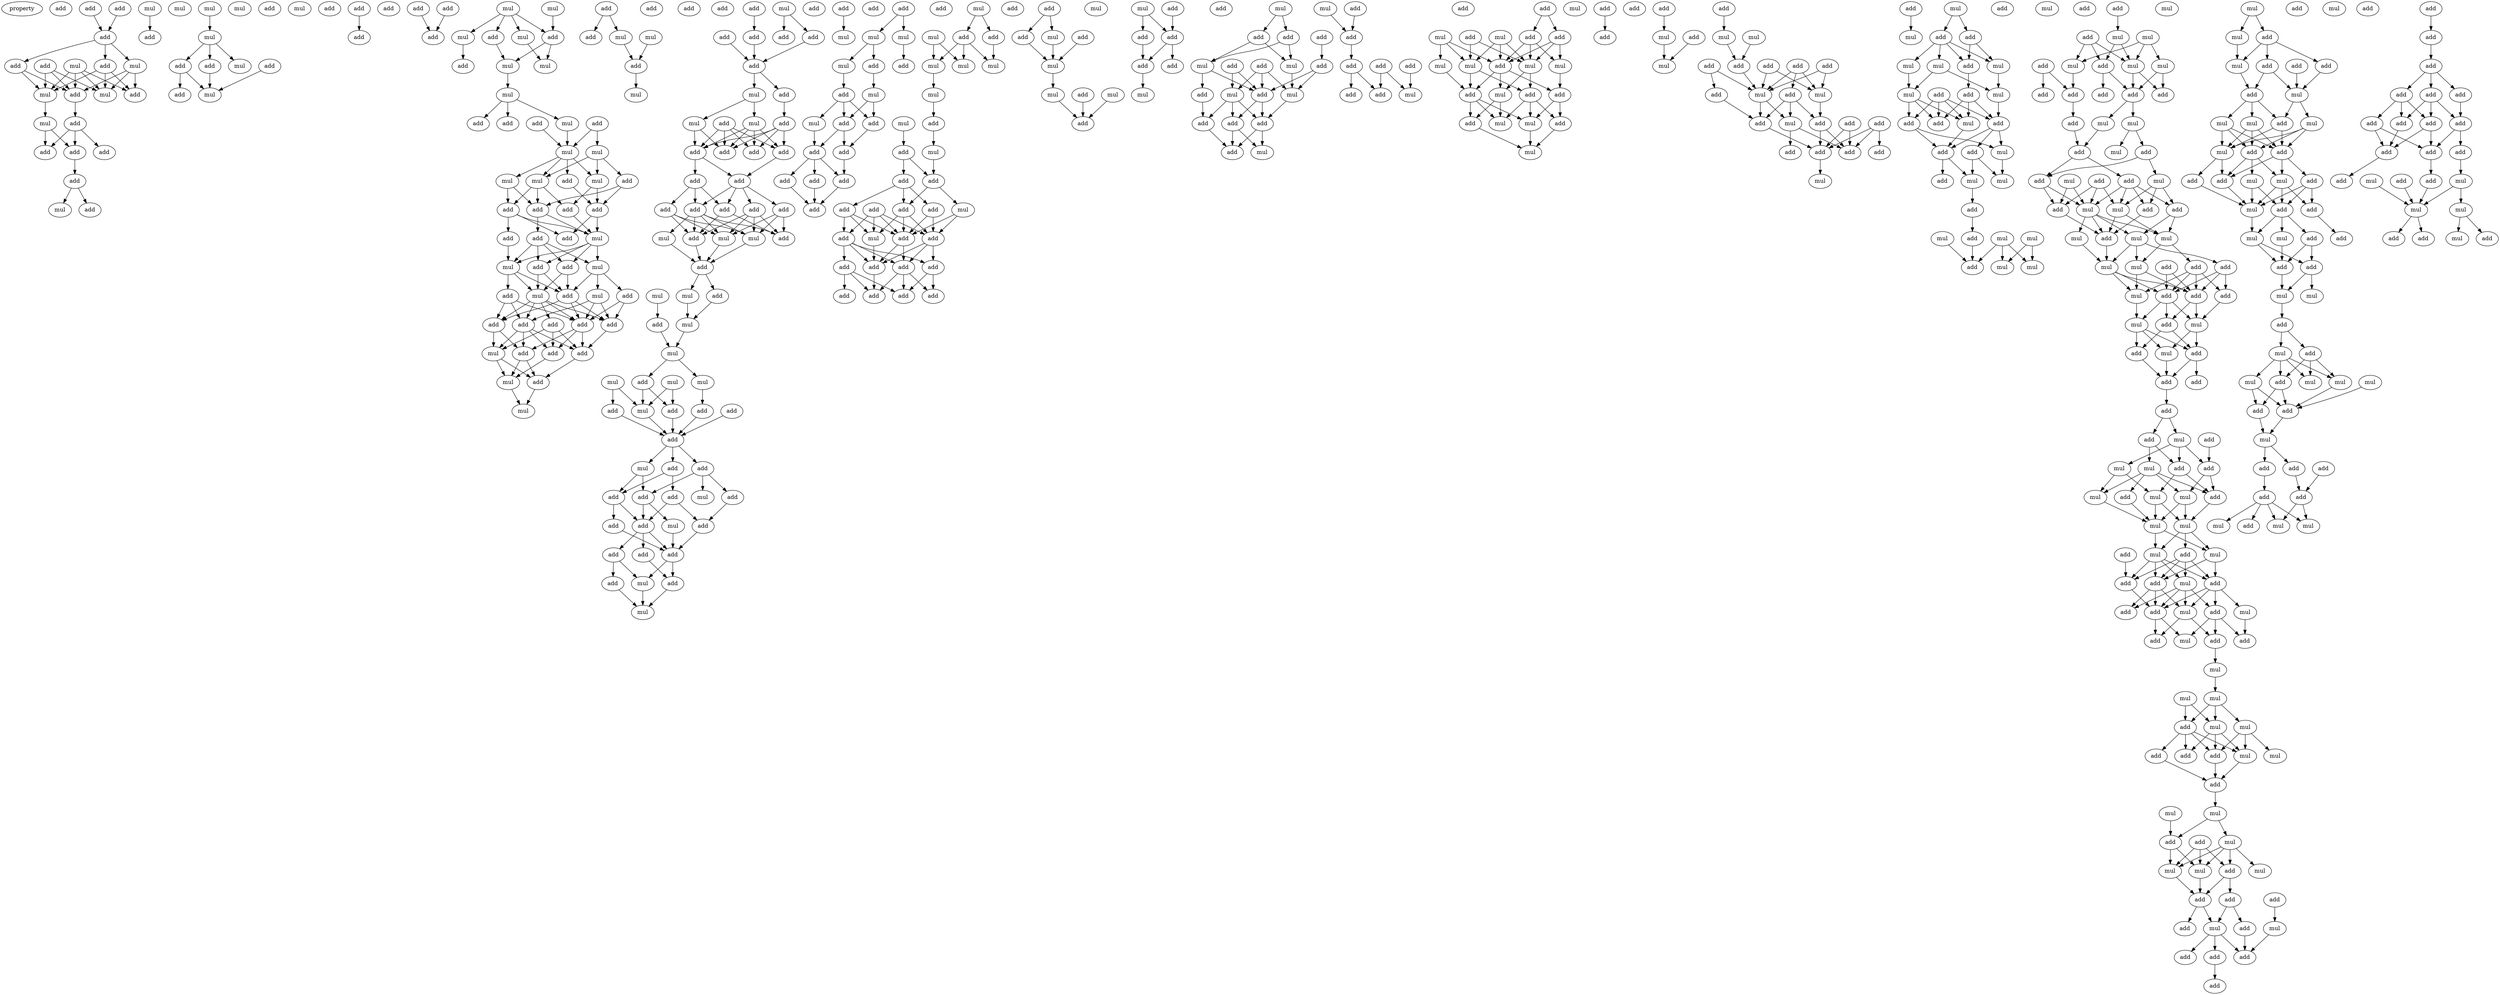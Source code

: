 digraph {
    node [fontcolor=black]
    property [mul=2,lf=1.3]
    0 [ label = add ];
    1 [ label = add ];
    2 [ label = add ];
    3 [ label = add ];
    4 [ label = mul ];
    5 [ label = add ];
    6 [ label = add ];
    7 [ label = add ];
    8 [ label = mul ];
    9 [ label = mul ];
    10 [ label = add ];
    11 [ label = add ];
    12 [ label = mul ];
    13 [ label = add ];
    14 [ label = mul ];
    15 [ label = mul ];
    16 [ label = add ];
    17 [ label = mul ];
    18 [ label = add ];
    19 [ label = add ];
    20 [ label = add ];
    21 [ label = add ];
    22 [ label = mul ];
    23 [ label = mul ];
    24 [ label = mul ];
    25 [ label = add ];
    26 [ label = add ];
    27 [ label = mul ];
    28 [ label = add ];
    29 [ label = add ];
    30 [ label = mul ];
    31 [ label = add ];
    32 [ label = add ];
    33 [ label = mul ];
    34 [ label = mul ];
    35 [ label = add ];
    36 [ label = add ];
    37 [ label = add ];
    38 [ label = add ];
    39 [ label = add ];
    40 [ label = add ];
    41 [ label = add ];
    42 [ label = mul ];
    43 [ label = mul ];
    44 [ label = mul ];
    45 [ label = add ];
    46 [ label = mul ];
    47 [ label = add ];
    48 [ label = add ];
    49 [ label = mul ];
    50 [ label = mul ];
    51 [ label = mul ];
    52 [ label = add ];
    53 [ label = add ];
    54 [ label = add ];
    55 [ label = mul ];
    56 [ label = add ];
    57 [ label = mul ];
    58 [ label = mul ];
    59 [ label = add ];
    60 [ label = mul ];
    61 [ label = mul ];
    62 [ label = mul ];
    63 [ label = add ];
    64 [ label = add ];
    65 [ label = add ];
    66 [ label = add ];
    67 [ label = add ];
    68 [ label = add ];
    69 [ label = add ];
    70 [ label = mul ];
    71 [ label = add ];
    72 [ label = add ];
    73 [ label = add ];
    74 [ label = mul ];
    75 [ label = mul ];
    76 [ label = add ];
    77 [ label = add ];
    78 [ label = mul ];
    79 [ label = add ];
    80 [ label = mul ];
    81 [ label = add ];
    82 [ label = add ];
    83 [ label = add ];
    84 [ label = add ];
    85 [ label = add ];
    86 [ label = mul ];
    87 [ label = add ];
    88 [ label = add ];
    89 [ label = add ];
    90 [ label = mul ];
    91 [ label = add ];
    92 [ label = mul ];
    93 [ label = add ];
    94 [ label = add ];
    95 [ label = mul ];
    96 [ label = mul ];
    97 [ label = add ];
    98 [ label = add ];
    99 [ label = add ];
    100 [ label = mul ];
    101 [ label = add ];
    102 [ label = add ];
    103 [ label = mul ];
    104 [ label = add ];
    105 [ label = add ];
    106 [ label = add ];
    107 [ label = add ];
    108 [ label = add ];
    109 [ label = add ];
    110 [ label = mul ];
    111 [ label = add ];
    112 [ label = add ];
    113 [ label = mul ];
    114 [ label = mul ];
    115 [ label = add ];
    116 [ label = add ];
    117 [ label = add ];
    118 [ label = add ];
    119 [ label = add ];
    120 [ label = add ];
    121 [ label = add ];
    122 [ label = add ];
    123 [ label = add ];
    124 [ label = add ];
    125 [ label = add ];
    126 [ label = add ];
    127 [ label = mul ];
    128 [ label = mul ];
    129 [ label = add ];
    130 [ label = mul ];
    131 [ label = add ];
    132 [ label = add ];
    133 [ label = mul ];
    134 [ label = add ];
    135 [ label = mul ];
    136 [ label = add ];
    137 [ label = add ];
    138 [ label = mul ];
    139 [ label = mul ];
    140 [ label = mul ];
    141 [ label = mul ];
    142 [ label = mul ];
    143 [ label = add ];
    144 [ label = mul ];
    145 [ label = add ];
    146 [ label = add ];
    147 [ label = mul ];
    148 [ label = add ];
    149 [ label = add ];
    150 [ label = add ];
    151 [ label = add ];
    152 [ label = add ];
    153 [ label = mul ];
    154 [ label = add ];
    155 [ label = add ];
    156 [ label = add ];
    157 [ label = add ];
    158 [ label = mul ];
    159 [ label = add ];
    160 [ label = mul ];
    161 [ label = add ];
    162 [ label = add ];
    163 [ label = add ];
    164 [ label = add ];
    165 [ label = add ];
    166 [ label = add ];
    167 [ label = mul ];
    168 [ label = add ];
    169 [ label = add ];
    170 [ label = add ];
    171 [ label = add ];
    172 [ label = mul ];
    173 [ label = mul ];
    174 [ label = mul ];
    175 [ label = mul ];
    176 [ label = add ];
    177 [ label = add ];
    178 [ label = mul ];
    179 [ label = add ];
    180 [ label = add ];
    181 [ label = mul ];
    182 [ label = add ];
    183 [ label = add ];
    184 [ label = add ];
    185 [ label = add ];
    186 [ label = add ];
    187 [ label = add ];
    188 [ label = add ];
    189 [ label = mul ];
    190 [ label = add ];
    191 [ label = add ];
    192 [ label = mul ];
    193 [ label = mul ];
    194 [ label = mul ];
    195 [ label = mul ];
    196 [ label = add ];
    197 [ label = mul ];
    198 [ label = add ];
    199 [ label = mul ];
    200 [ label = mul ];
    201 [ label = add ];
    202 [ label = add ];
    203 [ label = add ];
    204 [ label = add ];
    205 [ label = add ];
    206 [ label = add ];
    207 [ label = add ];
    208 [ label = mul ];
    209 [ label = add ];
    210 [ label = mul ];
    211 [ label = add ];
    212 [ label = add ];
    213 [ label = add ];
    214 [ label = add ];
    215 [ label = add ];
    216 [ label = add ];
    217 [ label = add ];
    218 [ label = add ];
    219 [ label = add ];
    220 [ label = add ];
    221 [ label = add ];
    222 [ label = add ];
    223 [ label = mul ];
    224 [ label = add ];
    225 [ label = mul ];
    226 [ label = mul ];
    227 [ label = add ];
    228 [ label = mul ];
    229 [ label = mul ];
    230 [ label = add ];
    231 [ label = mul ];
    232 [ label = add ];
    233 [ label = add ];
    234 [ label = add ];
    235 [ label = add ];
    236 [ label = add ];
    237 [ label = add ];
    238 [ label = mul ];
    239 [ label = mul ];
    240 [ label = add ];
    241 [ label = add ];
    242 [ label = add ];
    243 [ label = mul ];
    244 [ label = add ];
    245 [ label = mul ];
    246 [ label = add ];
    247 [ label = add ];
    248 [ label = add ];
    249 [ label = mul ];
    250 [ label = add ];
    251 [ label = mul ];
    252 [ label = add ];
    253 [ label = add ];
    254 [ label = add ];
    255 [ label = add ];
    256 [ label = mul ];
    257 [ label = add ];
    258 [ label = mul ];
    259 [ label = add ];
    260 [ label = add ];
    261 [ label = add ];
    262 [ label = add ];
    263 [ label = add ];
    264 [ label = mul ];
    265 [ label = add ];
    266 [ label = add ];
    267 [ label = add ];
    268 [ label = add ];
    269 [ label = mul ];
    270 [ label = mul ];
    271 [ label = add ];
    272 [ label = add ];
    273 [ label = add ];
    274 [ label = mul ];
    275 [ label = mul ];
    276 [ label = mul ];
    277 [ label = mul ];
    278 [ label = mul ];
    279 [ label = add ];
    280 [ label = add ];
    281 [ label = add ];
    282 [ label = mul ];
    283 [ label = add ];
    284 [ label = add ];
    285 [ label = mul ];
    286 [ label = mul ];
    287 [ label = mul ];
    288 [ label = add ];
    289 [ label = add ];
    290 [ label = add ];
    291 [ label = add ];
    292 [ label = add ];
    293 [ label = mul ];
    294 [ label = add ];
    295 [ label = mul ];
    296 [ label = mul ];
    297 [ label = mul ];
    298 [ label = add ];
    299 [ label = add ];
    300 [ label = add ];
    301 [ label = add ];
    302 [ label = add ];
    303 [ label = add ];
    304 [ label = mul ];
    305 [ label = add ];
    306 [ label = mul ];
    307 [ label = add ];
    308 [ label = add ];
    309 [ label = mul ];
    310 [ label = add ];
    311 [ label = add ];
    312 [ label = add ];
    313 [ label = add ];
    314 [ label = add ];
    315 [ label = add ];
    316 [ label = mul ];
    317 [ label = add ];
    318 [ label = mul ];
    319 [ label = add ];
    320 [ label = mul ];
    321 [ label = add ];
    322 [ label = add ];
    323 [ label = add ];
    324 [ label = mul ];
    325 [ label = mul ];
    326 [ label = mul ];
    327 [ label = add ];
    328 [ label = mul ];
    329 [ label = add ];
    330 [ label = mul ];
    331 [ label = add ];
    332 [ label = mul ];
    333 [ label = add ];
    334 [ label = add ];
    335 [ label = mul ];
    336 [ label = add ];
    337 [ label = add ];
    338 [ label = mul ];
    339 [ label = mul ];
    340 [ label = add ];
    341 [ label = add ];
    342 [ label = mul ];
    343 [ label = mul ];
    344 [ label = mul ];
    345 [ label = add ];
    346 [ label = add ];
    347 [ label = mul ];
    348 [ label = mul ];
    349 [ label = mul ];
    350 [ label = add ];
    351 [ label = add ];
    352 [ label = add ];
    353 [ label = mul ];
    354 [ label = mul ];
    355 [ label = add ];
    356 [ label = mul ];
    357 [ label = add ];
    358 [ label = mul ];
    359 [ label = mul ];
    360 [ label = add ];
    361 [ label = add ];
    362 [ label = add ];
    363 [ label = add ];
    364 [ label = add ];
    365 [ label = mul ];
    366 [ label = add ];
    367 [ label = mul ];
    368 [ label = mul ];
    369 [ label = add ];
    370 [ label = add ];
    371 [ label = add ];
    372 [ label = mul ];
    373 [ label = add ];
    374 [ label = mul ];
    375 [ label = add ];
    376 [ label = mul ];
    377 [ label = mul ];
    378 [ label = add ];
    379 [ label = add ];
    380 [ label = add ];
    381 [ label = add ];
    382 [ label = mul ];
    383 [ label = mul ];
    384 [ label = mul ];
    385 [ label = add ];
    386 [ label = add ];
    387 [ label = mul ];
    388 [ label = mul ];
    389 [ label = add ];
    390 [ label = add ];
    391 [ label = mul ];
    392 [ label = add ];
    393 [ label = add ];
    394 [ label = mul ];
    395 [ label = mul ];
    396 [ label = add ];
    397 [ label = add ];
    398 [ label = add ];
    399 [ label = mul ];
    400 [ label = add ];
    401 [ label = add ];
    402 [ label = add ];
    403 [ label = mul ];
    404 [ label = add ];
    405 [ label = add ];
    406 [ label = mul ];
    407 [ label = add ];
    408 [ label = mul ];
    409 [ label = add ];
    410 [ label = add ];
    411 [ label = mul ];
    412 [ label = mul ];
    413 [ label = add ];
    414 [ label = mul ];
    415 [ label = mul ];
    416 [ label = mul ];
    417 [ label = add ];
    418 [ label = mul ];
    419 [ label = add ];
    420 [ label = mul ];
    421 [ label = mul ];
    422 [ label = add ];
    423 [ label = add ];
    424 [ label = add ];
    425 [ label = mul ];
    426 [ label = add ];
    427 [ label = add ];
    428 [ label = mul ];
    429 [ label = add ];
    430 [ label = mul ];
    431 [ label = add ];
    432 [ label = add ];
    433 [ label = add ];
    434 [ label = mul ];
    435 [ label = mul ];
    436 [ label = mul ];
    437 [ label = mul ];
    438 [ label = add ];
    439 [ label = mul ];
    440 [ label = add ];
    441 [ label = mul ];
    442 [ label = add ];
    443 [ label = mul ];
    444 [ label = add ];
    445 [ label = add ];
    446 [ label = mul ];
    447 [ label = mul ];
    448 [ label = mul ];
    449 [ label = add ];
    450 [ label = add ];
    451 [ label = mul ];
    452 [ label = add ];
    453 [ label = mul ];
    454 [ label = mul ];
    455 [ label = mul ];
    456 [ label = add ];
    457 [ label = add ];
    458 [ label = add ];
    459 [ label = mul ];
    460 [ label = add ];
    461 [ label = add ];
    462 [ label = mul ];
    463 [ label = add ];
    464 [ label = add ];
    465 [ label = add ];
    466 [ label = add ];
    467 [ label = mul ];
    468 [ label = mul ];
    469 [ label = add ];
    470 [ label = add ];
    471 [ label = mul ];
    472 [ label = add ];
    473 [ label = add ];
    474 [ label = add ];
    475 [ label = add ];
    476 [ label = mul ];
    477 [ label = mul ];
    478 [ label = add ];
    479 [ label = mul ];
    480 [ label = mul ];
    481 [ label = mul ];
    482 [ label = add ];
    483 [ label = add ];
    484 [ label = mul ];
    485 [ label = add ];
    486 [ label = add ];
    487 [ label = add ];
    488 [ label = mul ];
    489 [ label = mul ];
    490 [ label = mul ];
    491 [ label = add ];
    492 [ label = add ];
    493 [ label = add ];
    494 [ label = mul ];
    495 [ label = add ];
    496 [ label = mul ];
    497 [ label = add ];
    498 [ label = add ];
    499 [ label = mul ];
    500 [ label = mul ];
    501 [ label = add ];
    502 [ label = add ];
    503 [ label = mul ];
    504 [ label = add ];
    505 [ label = mul ];
    506 [ label = mul ];
    507 [ label = mul ];
    508 [ label = add ];
    509 [ label = mul ];
    510 [ label = add ];
    511 [ label = add ];
    512 [ label = mul ];
    513 [ label = add ];
    514 [ label = add ];
    515 [ label = add ];
    516 [ label = add ];
    517 [ label = add ];
    518 [ label = mul ];
    519 [ label = add ];
    520 [ label = mul ];
    521 [ label = mul ];
    522 [ label = add ];
    523 [ label = add ];
    524 [ label = add ];
    525 [ label = add ];
    526 [ label = add ];
    527 [ label = add ];
    528 [ label = add ];
    529 [ label = add ];
    530 [ label = add ];
    531 [ label = add ];
    532 [ label = add ];
    533 [ label = add ];
    534 [ label = add ];
    535 [ label = mul ];
    536 [ label = add ];
    537 [ label = mul ];
    538 [ label = add ];
    539 [ label = add ];
    540 [ label = mul ];
    541 [ label = mul ];
    542 [ label = mul ];
    543 [ label = add ];
    544 [ label = add ];
    545 [ label = add ];
    1 -> 3 [ name = 0 ];
    2 -> 3 [ name = 1 ];
    3 -> 5 [ name = 2 ];
    3 -> 7 [ name = 3 ];
    3 -> 8 [ name = 4 ];
    4 -> 9 [ name = 5 ];
    4 -> 10 [ name = 6 ];
    4 -> 11 [ name = 7 ];
    4 -> 12 [ name = 8 ];
    5 -> 9 [ name = 9 ];
    5 -> 11 [ name = 10 ];
    5 -> 12 [ name = 11 ];
    6 -> 9 [ name = 12 ];
    6 -> 10 [ name = 13 ];
    6 -> 12 [ name = 14 ];
    7 -> 9 [ name = 15 ];
    7 -> 10 [ name = 16 ];
    8 -> 10 [ name = 17 ];
    8 -> 11 [ name = 18 ];
    8 -> 12 [ name = 19 ];
    9 -> 15 [ name = 20 ];
    10 -> 13 [ name = 21 ];
    13 -> 18 [ name = 22 ];
    13 -> 19 [ name = 23 ];
    13 -> 20 [ name = 24 ];
    14 -> 16 [ name = 25 ];
    15 -> 19 [ name = 26 ];
    15 -> 20 [ name = 27 ];
    20 -> 21 [ name = 28 ];
    21 -> 24 [ name = 29 ];
    21 -> 26 [ name = 30 ];
    22 -> 27 [ name = 31 ];
    27 -> 28 [ name = 32 ];
    27 -> 29 [ name = 33 ];
    27 -> 30 [ name = 34 ];
    28 -> 32 [ name = 35 ];
    28 -> 33 [ name = 36 ];
    29 -> 33 [ name = 37 ];
    31 -> 33 [ name = 38 ];
    36 -> 39 [ name = 39 ];
    38 -> 41 [ name = 40 ];
    40 -> 41 [ name = 41 ];
    42 -> 45 [ name = 42 ];
    43 -> 44 [ name = 43 ];
    43 -> 45 [ name = 44 ];
    43 -> 46 [ name = 45 ];
    43 -> 47 [ name = 46 ];
    44 -> 49 [ name = 47 ];
    45 -> 49 [ name = 48 ];
    45 -> 50 [ name = 49 ];
    46 -> 48 [ name = 50 ];
    47 -> 50 [ name = 51 ];
    50 -> 51 [ name = 52 ];
    51 -> 52 [ name = 53 ];
    51 -> 53 [ name = 54 ];
    51 -> 55 [ name = 55 ];
    54 -> 57 [ name = 56 ];
    54 -> 58 [ name = 57 ];
    55 -> 58 [ name = 58 ];
    56 -> 58 [ name = 59 ];
    57 -> 61 [ name = 60 ];
    57 -> 62 [ name = 61 ];
    57 -> 63 [ name = 62 ];
    58 -> 59 [ name = 63 ];
    58 -> 60 [ name = 64 ];
    58 -> 61 [ name = 65 ];
    58 -> 62 [ name = 66 ];
    59 -> 64 [ name = 67 ];
    60 -> 65 [ name = 68 ];
    60 -> 66 [ name = 69 ];
    61 -> 65 [ name = 70 ];
    61 -> 66 [ name = 71 ];
    61 -> 67 [ name = 72 ];
    62 -> 64 [ name = 73 ];
    62 -> 67 [ name = 74 ];
    63 -> 64 [ name = 75 ];
    63 -> 65 [ name = 76 ];
    64 -> 69 [ name = 77 ];
    64 -> 70 [ name = 78 ];
    65 -> 68 [ name = 79 ];
    65 -> 70 [ name = 80 ];
    66 -> 69 [ name = 81 ];
    66 -> 70 [ name = 82 ];
    66 -> 71 [ name = 83 ];
    67 -> 70 [ name = 84 ];
    68 -> 72 [ name = 85 ];
    68 -> 73 [ name = 86 ];
    68 -> 74 [ name = 87 ];
    68 -> 75 [ name = 88 ];
    70 -> 72 [ name = 89 ];
    70 -> 73 [ name = 90 ];
    70 -> 74 [ name = 91 ];
    70 -> 75 [ name = 92 ];
    71 -> 75 [ name = 93 ];
    72 -> 77 [ name = 94 ];
    72 -> 78 [ name = 95 ];
    73 -> 77 [ name = 96 ];
    73 -> 78 [ name = 97 ];
    74 -> 77 [ name = 98 ];
    74 -> 79 [ name = 99 ];
    74 -> 80 [ name = 100 ];
    75 -> 76 [ name = 101 ];
    75 -> 77 [ name = 102 ];
    75 -> 78 [ name = 103 ];
    76 -> 82 [ name = 104 ];
    76 -> 83 [ name = 105 ];
    76 -> 85 [ name = 106 ];
    77 -> 82 [ name = 107 ];
    77 -> 83 [ name = 108 ];
    77 -> 84 [ name = 109 ];
    78 -> 81 [ name = 110 ];
    78 -> 82 [ name = 111 ];
    78 -> 83 [ name = 112 ];
    78 -> 84 [ name = 113 ];
    78 -> 85 [ name = 114 ];
    79 -> 82 [ name = 115 ];
    79 -> 84 [ name = 116 ];
    80 -> 82 [ name = 117 ];
    80 -> 84 [ name = 118 ];
    80 -> 85 [ name = 119 ];
    81 -> 86 [ name = 120 ];
    81 -> 88 [ name = 121 ];
    81 -> 89 [ name = 122 ];
    82 -> 87 [ name = 123 ];
    82 -> 88 [ name = 124 ];
    82 -> 89 [ name = 125 ];
    83 -> 86 [ name = 126 ];
    83 -> 87 [ name = 127 ];
    84 -> 88 [ name = 128 ];
    85 -> 86 [ name = 129 ];
    85 -> 87 [ name = 130 ];
    85 -> 88 [ name = 131 ];
    85 -> 89 [ name = 132 ];
    86 -> 90 [ name = 133 ];
    86 -> 91 [ name = 134 ];
    87 -> 90 [ name = 135 ];
    87 -> 91 [ name = 136 ];
    88 -> 91 [ name = 137 ];
    89 -> 90 [ name = 138 ];
    90 -> 92 [ name = 139 ];
    91 -> 92 [ name = 140 ];
    93 -> 94 [ name = 141 ];
    93 -> 96 [ name = 142 ];
    95 -> 97 [ name = 143 ];
    96 -> 97 [ name = 144 ];
    97 -> 100 [ name = 145 ];
    102 -> 105 [ name = 146 ];
    103 -> 107 [ name = 147 ];
    103 -> 108 [ name = 148 ];
    104 -> 109 [ name = 149 ];
    105 -> 109 [ name = 150 ];
    107 -> 109 [ name = 151 ];
    109 -> 110 [ name = 152 ];
    109 -> 111 [ name = 153 ];
    110 -> 113 [ name = 154 ];
    110 -> 114 [ name = 155 ];
    111 -> 115 [ name = 156 ];
    112 -> 116 [ name = 157 ];
    112 -> 117 [ name = 158 ];
    112 -> 118 [ name = 159 ];
    112 -> 119 [ name = 160 ];
    113 -> 116 [ name = 161 ];
    113 -> 117 [ name = 162 ];
    113 -> 118 [ name = 163 ];
    113 -> 119 [ name = 164 ];
    114 -> 116 [ name = 165 ];
    114 -> 118 [ name = 166 ];
    115 -> 116 [ name = 167 ];
    115 -> 117 [ name = 168 ];
    115 -> 118 [ name = 169 ];
    115 -> 119 [ name = 170 ];
    117 -> 121 [ name = 171 ];
    118 -> 120 [ name = 172 ];
    118 -> 121 [ name = 173 ];
    120 -> 122 [ name = 174 ];
    120 -> 123 [ name = 175 ];
    120 -> 126 [ name = 176 ];
    121 -> 123 [ name = 177 ];
    121 -> 124 [ name = 178 ];
    121 -> 125 [ name = 179 ];
    121 -> 126 [ name = 180 ];
    122 -> 127 [ name = 181 ];
    122 -> 128 [ name = 182 ];
    122 -> 131 [ name = 183 ];
    123 -> 129 [ name = 184 ];
    123 -> 131 [ name = 185 ];
    124 -> 127 [ name = 186 ];
    124 -> 128 [ name = 187 ];
    124 -> 129 [ name = 188 ];
    124 -> 131 [ name = 189 ];
    125 -> 127 [ name = 190 ];
    125 -> 128 [ name = 191 ];
    125 -> 129 [ name = 192 ];
    126 -> 127 [ name = 193 ];
    126 -> 128 [ name = 194 ];
    126 -> 129 [ name = 195 ];
    126 -> 130 [ name = 196 ];
    126 -> 131 [ name = 197 ];
    127 -> 132 [ name = 198 ];
    128 -> 132 [ name = 199 ];
    130 -> 132 [ name = 200 ];
    131 -> 132 [ name = 201 ];
    132 -> 135 [ name = 202 ];
    132 -> 136 [ name = 203 ];
    133 -> 137 [ name = 204 ];
    134 -> 138 [ name = 205 ];
    135 -> 139 [ name = 206 ];
    136 -> 139 [ name = 207 ];
    137 -> 140 [ name = 208 ];
    139 -> 140 [ name = 209 ];
    140 -> 142 [ name = 210 ];
    140 -> 143 [ name = 211 ];
    141 -> 146 [ name = 212 ];
    141 -> 147 [ name = 213 ];
    142 -> 148 [ name = 214 ];
    143 -> 146 [ name = 215 ];
    143 -> 147 [ name = 216 ];
    144 -> 145 [ name = 217 ];
    144 -> 147 [ name = 218 ];
    145 -> 150 [ name = 219 ];
    146 -> 150 [ name = 220 ];
    147 -> 150 [ name = 221 ];
    148 -> 150 [ name = 222 ];
    149 -> 150 [ name = 223 ];
    150 -> 151 [ name = 224 ];
    150 -> 152 [ name = 225 ];
    150 -> 153 [ name = 226 ];
    151 -> 155 [ name = 227 ];
    151 -> 157 [ name = 228 ];
    152 -> 154 [ name = 229 ];
    152 -> 156 [ name = 230 ];
    152 -> 158 [ name = 231 ];
    153 -> 154 [ name = 232 ];
    153 -> 155 [ name = 233 ];
    154 -> 159 [ name = 234 ];
    154 -> 160 [ name = 235 ];
    155 -> 159 [ name = 236 ];
    155 -> 161 [ name = 237 ];
    156 -> 162 [ name = 238 ];
    157 -> 159 [ name = 239 ];
    157 -> 162 [ name = 240 ];
    159 -> 163 [ name = 241 ];
    159 -> 164 [ name = 242 ];
    159 -> 165 [ name = 243 ];
    160 -> 164 [ name = 244 ];
    161 -> 164 [ name = 245 ];
    162 -> 164 [ name = 246 ];
    163 -> 168 [ name = 247 ];
    164 -> 167 [ name = 248 ];
    164 -> 168 [ name = 249 ];
    165 -> 166 [ name = 250 ];
    165 -> 167 [ name = 251 ];
    166 -> 172 [ name = 252 ];
    167 -> 172 [ name = 253 ];
    168 -> 172 [ name = 254 ];
    170 -> 173 [ name = 255 ];
    170 -> 174 [ name = 256 ];
    173 -> 175 [ name = 257 ];
    173 -> 176 [ name = 258 ];
    174 -> 177 [ name = 259 ];
    175 -> 179 [ name = 260 ];
    176 -> 178 [ name = 261 ];
    178 -> 180 [ name = 262 ];
    178 -> 182 [ name = 263 ];
    179 -> 180 [ name = 264 ];
    179 -> 181 [ name = 265 ];
    179 -> 182 [ name = 266 ];
    180 -> 183 [ name = 267 ];
    180 -> 184 [ name = 268 ];
    181 -> 183 [ name = 269 ];
    182 -> 184 [ name = 270 ];
    183 -> 185 [ name = 271 ];
    183 -> 186 [ name = 272 ];
    183 -> 187 [ name = 273 ];
    184 -> 187 [ name = 274 ];
    185 -> 188 [ name = 275 ];
    186 -> 188 [ name = 276 ];
    187 -> 188 [ name = 277 ];
    189 -> 190 [ name = 278 ];
    189 -> 191 [ name = 279 ];
    190 -> 193 [ name = 280 ];
    190 -> 194 [ name = 281 ];
    190 -> 195 [ name = 282 ];
    191 -> 194 [ name = 283 ];
    192 -> 193 [ name = 284 ];
    192 -> 195 [ name = 285 ];
    195 -> 197 [ name = 286 ];
    197 -> 198 [ name = 287 ];
    198 -> 200 [ name = 288 ];
    199 -> 201 [ name = 289 ];
    200 -> 203 [ name = 290 ];
    201 -> 202 [ name = 291 ];
    201 -> 203 [ name = 292 ];
    202 -> 205 [ name = 293 ];
    202 -> 206 [ name = 294 ];
    202 -> 207 [ name = 295 ];
    203 -> 207 [ name = 296 ];
    203 -> 208 [ name = 297 ];
    204 -> 209 [ name = 298 ];
    204 -> 210 [ name = 299 ];
    204 -> 211 [ name = 300 ];
    204 -> 212 [ name = 301 ];
    205 -> 209 [ name = 302 ];
    205 -> 211 [ name = 303 ];
    206 -> 209 [ name = 304 ];
    206 -> 210 [ name = 305 ];
    206 -> 212 [ name = 306 ];
    207 -> 209 [ name = 307 ];
    207 -> 210 [ name = 308 ];
    207 -> 211 [ name = 309 ];
    208 -> 209 [ name = 310 ];
    208 -> 211 [ name = 311 ];
    209 -> 213 [ name = 312 ];
    209 -> 214 [ name = 313 ];
    210 -> 214 [ name = 314 ];
    211 -> 213 [ name = 315 ];
    211 -> 214 [ name = 316 ];
    211 -> 215 [ name = 317 ];
    212 -> 213 [ name = 318 ];
    212 -> 214 [ name = 319 ];
    212 -> 215 [ name = 320 ];
    212 -> 216 [ name = 321 ];
    213 -> 217 [ name = 322 ];
    213 -> 218 [ name = 323 ];
    213 -> 220 [ name = 324 ];
    214 -> 220 [ name = 325 ];
    215 -> 217 [ name = 326 ];
    215 -> 218 [ name = 327 ];
    216 -> 217 [ name = 328 ];
    216 -> 219 [ name = 329 ];
    216 -> 220 [ name = 330 ];
    221 -> 222 [ name = 331 ];
    221 -> 223 [ name = 332 ];
    222 -> 225 [ name = 333 ];
    223 -> 225 [ name = 334 ];
    224 -> 225 [ name = 335 ];
    225 -> 228 [ name = 336 ];
    227 -> 230 [ name = 337 ];
    228 -> 230 [ name = 338 ];
    229 -> 230 [ name = 339 ];
    231 -> 234 [ name = 340 ];
    231 -> 235 [ name = 341 ];
    233 -> 235 [ name = 342 ];
    234 -> 236 [ name = 343 ];
    235 -> 236 [ name = 344 ];
    235 -> 237 [ name = 345 ];
    236 -> 239 [ name = 346 ];
    238 -> 240 [ name = 347 ];
    238 -> 242 [ name = 348 ];
    240 -> 243 [ name = 349 ];
    240 -> 245 [ name = 350 ];
    241 -> 246 [ name = 351 ];
    242 -> 243 [ name = 352 ];
    242 -> 245 [ name = 353 ];
    243 -> 248 [ name = 354 ];
    243 -> 250 [ name = 355 ];
    244 -> 249 [ name = 356 ];
    244 -> 250 [ name = 357 ];
    244 -> 251 [ name = 358 ];
    245 -> 249 [ name = 359 ];
    246 -> 249 [ name = 360 ];
    246 -> 250 [ name = 361 ];
    247 -> 250 [ name = 362 ];
    247 -> 251 [ name = 363 ];
    248 -> 254 [ name = 364 ];
    249 -> 252 [ name = 365 ];
    250 -> 252 [ name = 366 ];
    250 -> 253 [ name = 367 ];
    251 -> 252 [ name = 368 ];
    251 -> 253 [ name = 369 ];
    251 -> 254 [ name = 370 ];
    252 -> 255 [ name = 371 ];
    252 -> 258 [ name = 372 ];
    253 -> 255 [ name = 373 ];
    253 -> 258 [ name = 374 ];
    254 -> 255 [ name = 375 ];
    256 -> 259 [ name = 376 ];
    257 -> 259 [ name = 377 ];
    259 -> 263 [ name = 378 ];
    260 -> 264 [ name = 379 ];
    260 -> 266 [ name = 380 ];
    262 -> 264 [ name = 381 ];
    263 -> 265 [ name = 382 ];
    263 -> 266 [ name = 383 ];
    267 -> 268 [ name = 384 ];
    267 -> 272 [ name = 385 ];
    268 -> 273 [ name = 386 ];
    268 -> 275 [ name = 387 ];
    268 -> 276 [ name = 388 ];
    269 -> 273 [ name = 389 ];
    269 -> 274 [ name = 390 ];
    269 -> 276 [ name = 391 ];
    270 -> 273 [ name = 392 ];
    270 -> 274 [ name = 393 ];
    270 -> 277 [ name = 394 ];
    271 -> 274 [ name = 395 ];
    271 -> 276 [ name = 396 ];
    272 -> 273 [ name = 397 ];
    272 -> 275 [ name = 398 ];
    272 -> 276 [ name = 399 ];
    273 -> 278 [ name = 400 ];
    273 -> 279 [ name = 401 ];
    273 -> 281 [ name = 402 ];
    274 -> 279 [ name = 403 ];
    274 -> 280 [ name = 404 ];
    275 -> 281 [ name = 405 ];
    276 -> 278 [ name = 406 ];
    276 -> 280 [ name = 407 ];
    277 -> 279 [ name = 408 ];
    278 -> 282 [ name = 409 ];
    278 -> 284 [ name = 410 ];
    279 -> 282 [ name = 411 ];
    279 -> 284 [ name = 412 ];
    279 -> 285 [ name = 413 ];
    280 -> 282 [ name = 414 ];
    280 -> 283 [ name = 415 ];
    280 -> 285 [ name = 416 ];
    281 -> 283 [ name = 417 ];
    281 -> 285 [ name = 418 ];
    283 -> 286 [ name = 419 ];
    284 -> 286 [ name = 420 ];
    285 -> 286 [ name = 421 ];
    288 -> 290 [ name = 422 ];
    291 -> 293 [ name = 423 ];
    292 -> 295 [ name = 424 ];
    293 -> 295 [ name = 425 ];
    294 -> 296 [ name = 426 ];
    296 -> 300 [ name = 427 ];
    297 -> 300 [ name = 428 ];
    298 -> 304 [ name = 429 ];
    298 -> 305 [ name = 430 ];
    298 -> 306 [ name = 431 ];
    299 -> 304 [ name = 432 ];
    299 -> 306 [ name = 433 ];
    300 -> 304 [ name = 434 ];
    301 -> 304 [ name = 435 ];
    301 -> 306 [ name = 436 ];
    302 -> 303 [ name = 437 ];
    302 -> 304 [ name = 438 ];
    303 -> 311 [ name = 439 ];
    304 -> 309 [ name = 440 ];
    304 -> 311 [ name = 441 ];
    305 -> 308 [ name = 442 ];
    305 -> 309 [ name = 443 ];
    305 -> 311 [ name = 444 ];
    306 -> 308 [ name = 445 ];
    307 -> 313 [ name = 446 ];
    307 -> 315 [ name = 447 ];
    308 -> 313 [ name = 448 ];
    308 -> 315 [ name = 449 ];
    309 -> 313 [ name = 450 ];
    309 -> 314 [ name = 451 ];
    310 -> 312 [ name = 452 ];
    310 -> 313 [ name = 453 ];
    310 -> 315 [ name = 454 ];
    311 -> 315 [ name = 455 ];
    315 -> 316 [ name = 456 ];
    317 -> 320 [ name = 457 ];
    318 -> 321 [ name = 458 ];
    318 -> 322 [ name = 459 ];
    321 -> 323 [ name = 460 ];
    321 -> 324 [ name = 461 ];
    322 -> 323 [ name = 462 ];
    322 -> 324 [ name = 463 ];
    322 -> 325 [ name = 464 ];
    322 -> 326 [ name = 465 ];
    323 -> 327 [ name = 466 ];
    324 -> 330 [ name = 467 ];
    325 -> 328 [ name = 468 ];
    325 -> 330 [ name = 469 ];
    326 -> 328 [ name = 470 ];
    327 -> 331 [ name = 471 ];
    327 -> 332 [ name = 472 ];
    327 -> 334 [ name = 473 ];
    328 -> 332 [ name = 474 ];
    328 -> 333 [ name = 475 ];
    328 -> 334 [ name = 476 ];
    329 -> 331 [ name = 477 ];
    329 -> 332 [ name = 478 ];
    329 -> 333 [ name = 479 ];
    329 -> 334 [ name = 480 ];
    330 -> 331 [ name = 481 ];
    331 -> 335 [ name = 482 ];
    331 -> 336 [ name = 483 ];
    331 -> 337 [ name = 484 ];
    332 -> 336 [ name = 485 ];
    333 -> 335 [ name = 486 ];
    333 -> 336 [ name = 487 ];
    335 -> 339 [ name = 488 ];
    336 -> 338 [ name = 489 ];
    336 -> 340 [ name = 490 ];
    337 -> 338 [ name = 491 ];
    337 -> 339 [ name = 492 ];
    338 -> 341 [ name = 493 ];
    341 -> 345 [ name = 494 ];
    342 -> 346 [ name = 495 ];
    343 -> 346 [ name = 496 ];
    343 -> 347 [ name = 497 ];
    343 -> 348 [ name = 498 ];
    344 -> 347 [ name = 499 ];
    344 -> 348 [ name = 500 ];
    345 -> 346 [ name = 501 ];
    351 -> 354 [ name = 502 ];
    352 -> 355 [ name = 503 ];
    352 -> 356 [ name = 504 ];
    352 -> 358 [ name = 505 ];
    353 -> 356 [ name = 506 ];
    353 -> 358 [ name = 507 ];
    353 -> 359 [ name = 508 ];
    354 -> 355 [ name = 509 ];
    354 -> 358 [ name = 510 ];
    355 -> 361 [ name = 511 ];
    355 -> 364 [ name = 512 ];
    356 -> 362 [ name = 513 ];
    357 -> 362 [ name = 514 ];
    357 -> 363 [ name = 515 ];
    358 -> 360 [ name = 516 ];
    358 -> 361 [ name = 517 ];
    359 -> 360 [ name = 518 ];
    359 -> 361 [ name = 519 ];
    361 -> 365 [ name = 520 ];
    361 -> 367 [ name = 521 ];
    362 -> 366 [ name = 522 ];
    365 -> 368 [ name = 523 ];
    365 -> 369 [ name = 524 ];
    366 -> 370 [ name = 525 ];
    367 -> 370 [ name = 526 ];
    369 -> 372 [ name = 527 ];
    369 -> 373 [ name = 528 ];
    370 -> 373 [ name = 529 ];
    370 -> 375 [ name = 530 ];
    371 -> 376 [ name = 531 ];
    371 -> 377 [ name = 532 ];
    371 -> 379 [ name = 533 ];
    372 -> 376 [ name = 534 ];
    372 -> 378 [ name = 535 ];
    372 -> 380 [ name = 536 ];
    373 -> 377 [ name = 537 ];
    373 -> 379 [ name = 538 ];
    374 -> 377 [ name = 539 ];
    374 -> 379 [ name = 540 ];
    375 -> 376 [ name = 541 ];
    375 -> 377 [ name = 542 ];
    375 -> 378 [ name = 543 ];
    375 -> 380 [ name = 544 ];
    376 -> 381 [ name = 545 ];
    376 -> 382 [ name = 546 ];
    377 -> 381 [ name = 547 ];
    377 -> 382 [ name = 548 ];
    377 -> 383 [ name = 549 ];
    377 -> 384 [ name = 550 ];
    378 -> 381 [ name = 551 ];
    379 -> 381 [ name = 552 ];
    380 -> 382 [ name = 553 ];
    380 -> 384 [ name = 554 ];
    381 -> 387 [ name = 555 ];
    382 -> 388 [ name = 556 ];
    382 -> 389 [ name = 557 ];
    383 -> 387 [ name = 558 ];
    384 -> 386 [ name = 559 ];
    384 -> 387 [ name = 560 ];
    384 -> 388 [ name = 561 ];
    385 -> 392 [ name = 562 ];
    385 -> 393 [ name = 563 ];
    386 -> 390 [ name = 564 ];
    386 -> 392 [ name = 565 ];
    386 -> 393 [ name = 566 ];
    387 -> 391 [ name = 567 ];
    387 -> 392 [ name = 568 ];
    387 -> 393 [ name = 569 ];
    388 -> 391 [ name = 570 ];
    388 -> 392 [ name = 571 ];
    389 -> 390 [ name = 572 ];
    389 -> 391 [ name = 573 ];
    389 -> 392 [ name = 574 ];
    389 -> 393 [ name = 575 ];
    390 -> 394 [ name = 576 ];
    391 -> 395 [ name = 577 ];
    392 -> 394 [ name = 578 ];
    392 -> 396 [ name = 579 ];
    393 -> 394 [ name = 580 ];
    393 -> 395 [ name = 581 ];
    393 -> 396 [ name = 582 ];
    394 -> 398 [ name = 583 ];
    394 -> 399 [ name = 584 ];
    395 -> 397 [ name = 585 ];
    395 -> 398 [ name = 586 ];
    395 -> 399 [ name = 587 ];
    396 -> 397 [ name = 588 ];
    396 -> 398 [ name = 589 ];
    397 -> 400 [ name = 590 ];
    398 -> 400 [ name = 591 ];
    398 -> 401 [ name = 592 ];
    399 -> 400 [ name = 593 ];
    400 -> 402 [ name = 594 ];
    402 -> 403 [ name = 595 ];
    402 -> 404 [ name = 596 ];
    403 -> 407 [ name = 597 ];
    403 -> 408 [ name = 598 ];
    403 -> 409 [ name = 599 ];
    404 -> 406 [ name = 600 ];
    404 -> 407 [ name = 601 ];
    405 -> 409 [ name = 602 ];
    406 -> 410 [ name = 603 ];
    406 -> 411 [ name = 604 ];
    406 -> 412 [ name = 605 ];
    406 -> 413 [ name = 606 ];
    407 -> 410 [ name = 607 ];
    407 -> 414 [ name = 608 ];
    408 -> 412 [ name = 609 ];
    408 -> 414 [ name = 610 ];
    409 -> 410 [ name = 611 ];
    409 -> 411 [ name = 612 ];
    410 -> 415 [ name = 613 ];
    411 -> 415 [ name = 614 ];
    411 -> 416 [ name = 615 ];
    412 -> 416 [ name = 616 ];
    413 -> 416 [ name = 617 ];
    414 -> 415 [ name = 618 ];
    414 -> 416 [ name = 619 ];
    415 -> 417 [ name = 620 ];
    415 -> 418 [ name = 621 ];
    415 -> 420 [ name = 622 ];
    416 -> 418 [ name = 623 ];
    416 -> 420 [ name = 624 ];
    417 -> 421 [ name = 625 ];
    417 -> 422 [ name = 626 ];
    417 -> 423 [ name = 627 ];
    417 -> 424 [ name = 628 ];
    418 -> 421 [ name = 629 ];
    418 -> 422 [ name = 630 ];
    418 -> 423 [ name = 631 ];
    418 -> 424 [ name = 632 ];
    419 -> 424 [ name = 633 ];
    420 -> 422 [ name = 634 ];
    420 -> 423 [ name = 635 ];
    421 -> 425 [ name = 636 ];
    421 -> 426 [ name = 637 ];
    421 -> 427 [ name = 638 ];
    421 -> 429 [ name = 639 ];
    422 -> 425 [ name = 640 ];
    422 -> 426 [ name = 641 ];
    422 -> 427 [ name = 642 ];
    422 -> 428 [ name = 643 ];
    423 -> 425 [ name = 644 ];
    423 -> 427 [ name = 645 ];
    423 -> 429 [ name = 646 ];
    424 -> 427 [ name = 647 ];
    425 -> 432 [ name = 648 ];
    425 -> 433 [ name = 649 ];
    426 -> 430 [ name = 650 ];
    426 -> 431 [ name = 651 ];
    426 -> 432 [ name = 652 ];
    427 -> 430 [ name = 653 ];
    427 -> 433 [ name = 654 ];
    428 -> 431 [ name = 655 ];
    432 -> 434 [ name = 656 ];
    434 -> 435 [ name = 657 ];
    435 -> 437 [ name = 658 ];
    435 -> 438 [ name = 659 ];
    435 -> 439 [ name = 660 ];
    436 -> 437 [ name = 661 ];
    436 -> 438 [ name = 662 ];
    437 -> 440 [ name = 663 ];
    437 -> 443 [ name = 664 ];
    437 -> 444 [ name = 665 ];
    438 -> 440 [ name = 666 ];
    438 -> 442 [ name = 667 ];
    438 -> 443 [ name = 668 ];
    438 -> 444 [ name = 669 ];
    439 -> 441 [ name = 670 ];
    439 -> 443 [ name = 671 ];
    439 -> 444 [ name = 672 ];
    442 -> 445 [ name = 673 ];
    443 -> 445 [ name = 674 ];
    444 -> 445 [ name = 675 ];
    445 -> 446 [ name = 676 ];
    446 -> 449 [ name = 677 ];
    446 -> 451 [ name = 678 ];
    447 -> 449 [ name = 679 ];
    449 -> 454 [ name = 680 ];
    449 -> 455 [ name = 681 ];
    450 -> 452 [ name = 682 ];
    450 -> 454 [ name = 683 ];
    450 -> 455 [ name = 684 ];
    451 -> 452 [ name = 685 ];
    451 -> 453 [ name = 686 ];
    451 -> 454 [ name = 687 ];
    451 -> 455 [ name = 688 ];
    452 -> 457 [ name = 689 ];
    452 -> 458 [ name = 690 ];
    454 -> 458 [ name = 691 ];
    455 -> 458 [ name = 692 ];
    456 -> 459 [ name = 693 ];
    457 -> 461 [ name = 694 ];
    457 -> 462 [ name = 695 ];
    458 -> 460 [ name = 696 ];
    458 -> 462 [ name = 697 ];
    459 -> 463 [ name = 698 ];
    461 -> 463 [ name = 699 ];
    462 -> 463 [ name = 700 ];
    462 -> 464 [ name = 701 ];
    462 -> 465 [ name = 702 ];
    464 -> 466 [ name = 703 ];
    467 -> 468 [ name = 704 ];
    467 -> 469 [ name = 705 ];
    468 -> 471 [ name = 706 ];
    469 -> 471 [ name = 707 ];
    469 -> 472 [ name = 708 ];
    469 -> 474 [ name = 709 ];
    470 -> 476 [ name = 710 ];
    471 -> 475 [ name = 711 ];
    472 -> 475 [ name = 712 ];
    472 -> 476 [ name = 713 ];
    474 -> 476 [ name = 714 ];
    475 -> 478 [ name = 715 ];
    475 -> 480 [ name = 716 ];
    475 -> 481 [ name = 717 ];
    476 -> 478 [ name = 718 ];
    476 -> 479 [ name = 719 ];
    478 -> 482 [ name = 720 ];
    478 -> 484 [ name = 721 ];
    479 -> 482 [ name = 722 ];
    479 -> 483 [ name = 723 ];
    479 -> 484 [ name = 724 ];
    480 -> 482 [ name = 725 ];
    480 -> 483 [ name = 726 ];
    480 -> 484 [ name = 727 ];
    481 -> 482 [ name = 728 ];
    481 -> 483 [ name = 729 ];
    481 -> 484 [ name = 730 ];
    482 -> 485 [ name = 731 ];
    482 -> 486 [ name = 732 ];
    482 -> 488 [ name = 733 ];
    483 -> 485 [ name = 734 ];
    483 -> 488 [ name = 735 ];
    483 -> 489 [ name = 736 ];
    484 -> 485 [ name = 737 ];
    484 -> 487 [ name = 738 ];
    485 -> 490 [ name = 739 ];
    486 -> 490 [ name = 740 ];
    486 -> 491 [ name = 741 ];
    486 -> 492 [ name = 742 ];
    487 -> 490 [ name = 743 ];
    488 -> 490 [ name = 744 ];
    488 -> 491 [ name = 745 ];
    488 -> 492 [ name = 746 ];
    489 -> 490 [ name = 747 ];
    489 -> 492 [ name = 748 ];
    490 -> 494 [ name = 749 ];
    491 -> 493 [ name = 750 ];
    492 -> 494 [ name = 751 ];
    492 -> 495 [ name = 752 ];
    492 -> 496 [ name = 753 ];
    494 -> 497 [ name = 754 ];
    494 -> 498 [ name = 755 ];
    495 -> 497 [ name = 756 ];
    495 -> 498 [ name = 757 ];
    496 -> 497 [ name = 758 ];
    497 -> 500 [ name = 759 ];
    498 -> 499 [ name = 760 ];
    498 -> 500 [ name = 761 ];
    500 -> 502 [ name = 762 ];
    502 -> 503 [ name = 763 ];
    502 -> 504 [ name = 764 ];
    503 -> 506 [ name = 765 ];
    503 -> 507 [ name = 766 ];
    503 -> 508 [ name = 767 ];
    503 -> 509 [ name = 768 ];
    504 -> 507 [ name = 769 ];
    504 -> 508 [ name = 770 ];
    504 -> 509 [ name = 771 ];
    505 -> 510 [ name = 772 ];
    506 -> 510 [ name = 773 ];
    506 -> 511 [ name = 774 ];
    507 -> 510 [ name = 775 ];
    508 -> 510 [ name = 776 ];
    508 -> 511 [ name = 777 ];
    510 -> 512 [ name = 778 ];
    511 -> 512 [ name = 779 ];
    512 -> 513 [ name = 780 ];
    512 -> 515 [ name = 781 ];
    513 -> 517 [ name = 782 ];
    514 -> 516 [ name = 783 ];
    515 -> 516 [ name = 784 ];
    516 -> 520 [ name = 785 ];
    516 -> 521 [ name = 786 ];
    517 -> 518 [ name = 787 ];
    517 -> 519 [ name = 788 ];
    517 -> 520 [ name = 789 ];
    517 -> 521 [ name = 790 ];
    522 -> 523 [ name = 791 ];
    523 -> 524 [ name = 792 ];
    524 -> 525 [ name = 793 ];
    524 -> 526 [ name = 794 ];
    524 -> 527 [ name = 795 ];
    525 -> 529 [ name = 796 ];
    525 -> 530 [ name = 797 ];
    525 -> 531 [ name = 798 ];
    526 -> 528 [ name = 799 ];
    527 -> 528 [ name = 800 ];
    527 -> 529 [ name = 801 ];
    527 -> 531 [ name = 802 ];
    528 -> 532 [ name = 803 ];
    528 -> 533 [ name = 804 ];
    529 -> 534 [ name = 805 ];
    530 -> 532 [ name = 806 ];
    530 -> 534 [ name = 807 ];
    531 -> 532 [ name = 808 ];
    531 -> 534 [ name = 809 ];
    532 -> 539 [ name = 810 ];
    533 -> 535 [ name = 811 ];
    534 -> 536 [ name = 812 ];
    535 -> 540 [ name = 813 ];
    535 -> 541 [ name = 814 ];
    537 -> 541 [ name = 815 ];
    538 -> 541 [ name = 816 ];
    539 -> 541 [ name = 817 ];
    540 -> 542 [ name = 818 ];
    540 -> 545 [ name = 819 ];
    541 -> 543 [ name = 820 ];
    541 -> 544 [ name = 821 ];
}
